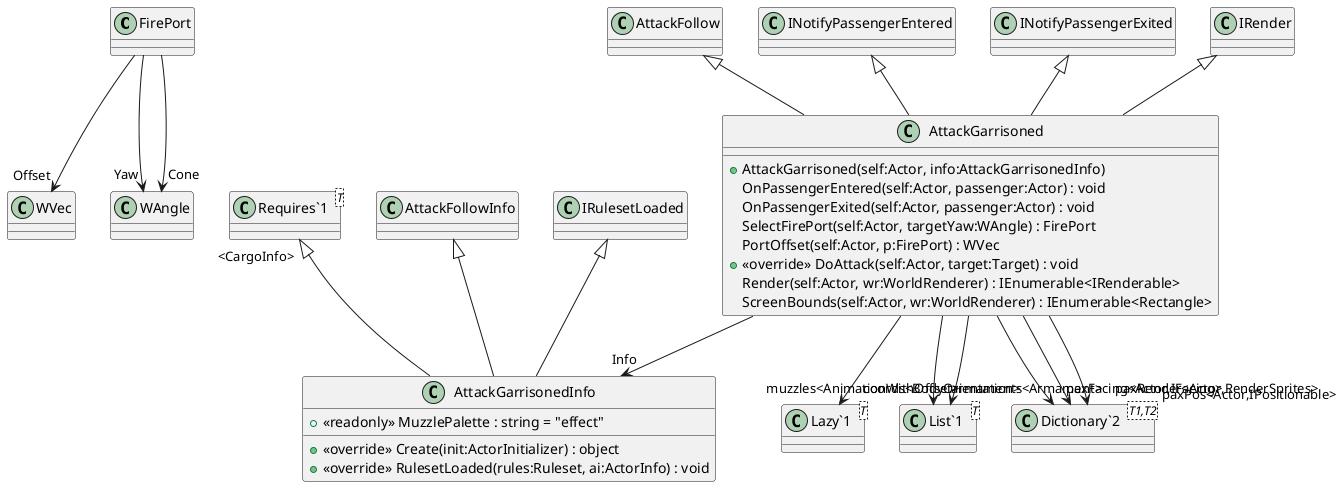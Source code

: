 @startuml
class FirePort {
}
class AttackGarrisonedInfo {
    + <<readonly>> MuzzlePalette : string = "effect"
    + <<override>> Create(init:ActorInitializer) : object
    + <<override>> RulesetLoaded(rules:Ruleset, ai:ActorInfo) : void
}
class AttackGarrisoned {
    + AttackGarrisoned(self:Actor, info:AttackGarrisonedInfo)
    OnPassengerEntered(self:Actor, passenger:Actor) : void
    OnPassengerExited(self:Actor, passenger:Actor) : void
    SelectFirePort(self:Actor, targetYaw:WAngle) : FirePort
    PortOffset(self:Actor, p:FirePort) : WVec
    + <<override>> DoAttack(self:Actor, target:Target) : void
    Render(self:Actor, wr:WorldRenderer) : IEnumerable<IRenderable>
    ScreenBounds(self:Actor, wr:WorldRenderer) : IEnumerable<Rectangle>
}
class "Requires`1"<T> {
}
class "Lazy`1"<T> {
}
class "List`1"<T> {
}
class "Dictionary`2"<T1,T2> {
}
FirePort --> "Offset" WVec
FirePort --> "Yaw" WAngle
FirePort --> "Cone" WAngle
AttackFollowInfo <|-- AttackGarrisonedInfo
IRulesetLoaded <|-- AttackGarrisonedInfo
"Requires`1" "<CargoInfo>" <|-- AttackGarrisonedInfo
AttackFollow <|-- AttackGarrisoned
INotifyPassengerEntered <|-- AttackGarrisoned
INotifyPassengerExited <|-- AttackGarrisoned
IRender <|-- AttackGarrisoned
AttackGarrisoned --> "Info" AttackGarrisonedInfo
AttackGarrisoned --> "coords<BodyOrientation>" "Lazy`1"
AttackGarrisoned --> "armaments<Armament>" "List`1"
AttackGarrisoned --> "muzzles<AnimationWithOffset>" "List`1"
AttackGarrisoned --> "paxFacing<Actor,IFacing>" "Dictionary`2"
AttackGarrisoned --> "paxPos<Actor,IPositionable>" "Dictionary`2"
AttackGarrisoned --> "paxRender<Actor,RenderSprites>" "Dictionary`2"
@enduml
